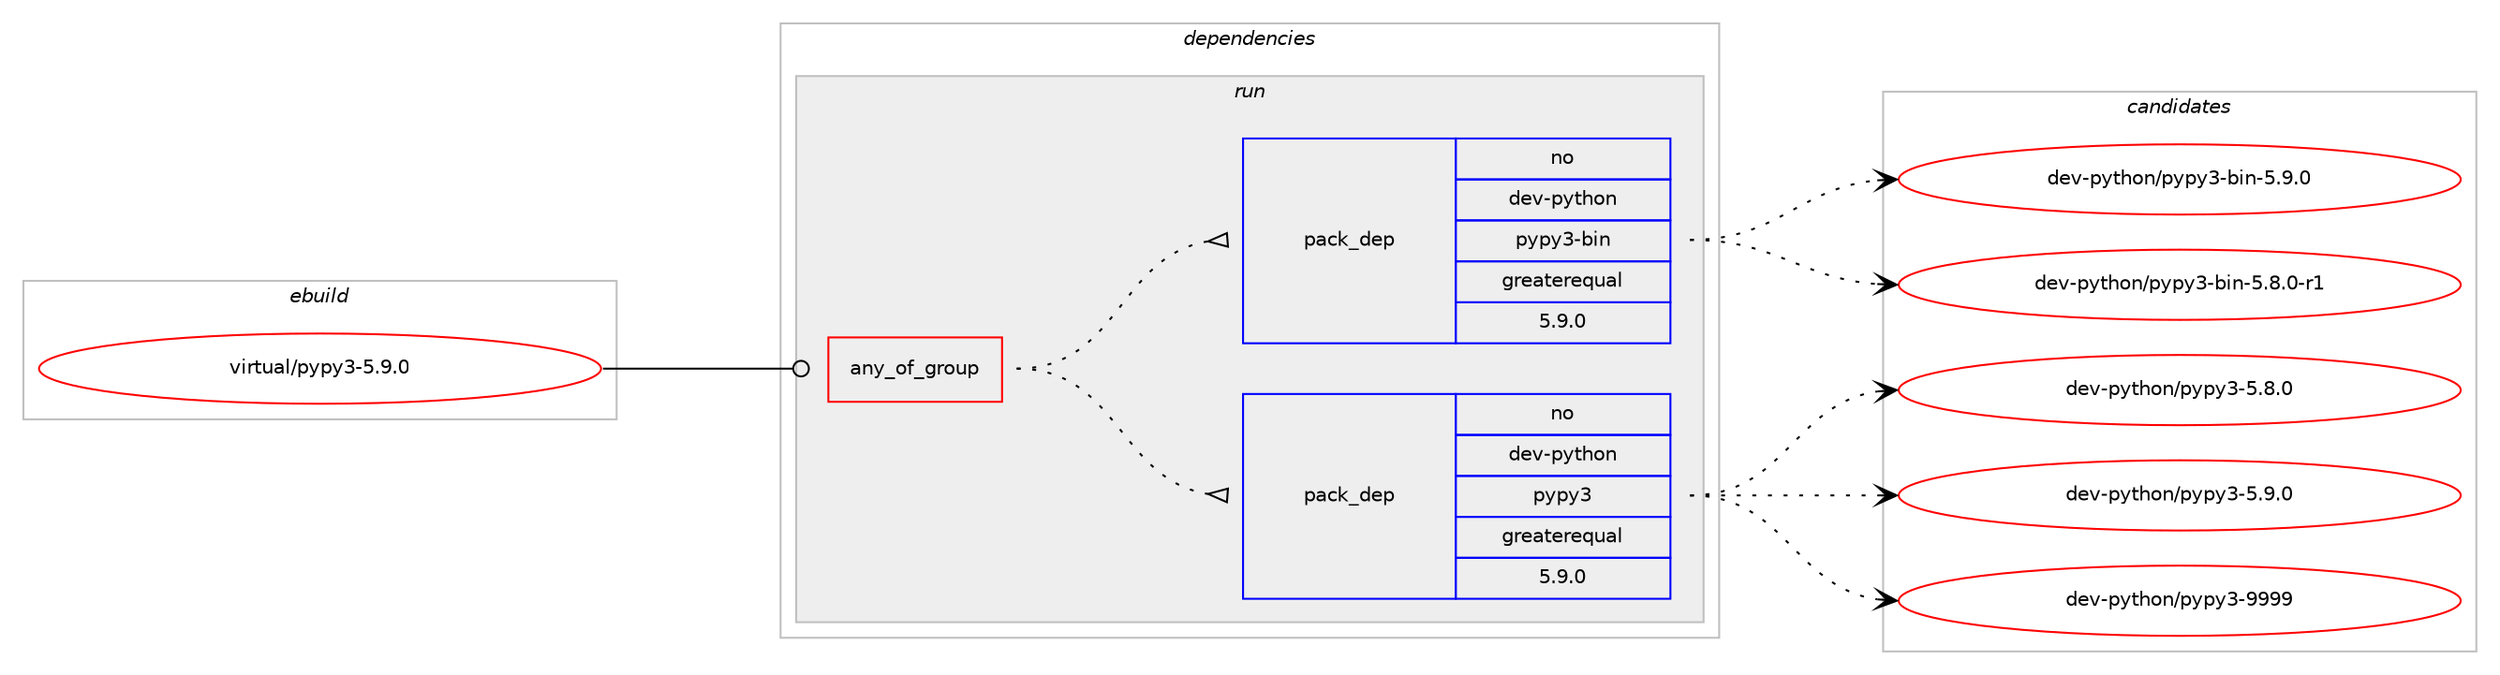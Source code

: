 digraph prolog {

# *************
# Graph options
# *************

newrank=true;
concentrate=true;
compound=true;
graph [rankdir=LR,fontname=Helvetica,fontsize=10,ranksep=1.5];#, ranksep=2.5, nodesep=0.2];
edge  [arrowhead=vee];
node  [fontname=Helvetica,fontsize=10];

# **********
# The ebuild
# **********

subgraph cluster_leftcol {
color=gray;
rank=same;
label=<<i>ebuild</i>>;
id [label="virtual/pypy3-5.9.0", color=red, width=4, href="../virtual/pypy3-5.9.0.svg"];
}

# ****************
# The dependencies
# ****************

subgraph cluster_midcol {
color=gray;
label=<<i>dependencies</i>>;
subgraph cluster_compile {
fillcolor="#eeeeee";
style=filled;
label=<<i>compile</i>>;
}
subgraph cluster_compileandrun {
fillcolor="#eeeeee";
style=filled;
label=<<i>compile and run</i>>;
}
subgraph cluster_run {
fillcolor="#eeeeee";
style=filled;
label=<<i>run</i>>;
subgraph any8766 {
dependency498904 [label=<<TABLE BORDER="0" CELLBORDER="1" CELLSPACING="0" CELLPADDING="4"><TR><TD CELLPADDING="10">any_of_group</TD></TR></TABLE>>, shape=none, color=red];subgraph pack370898 {
dependency498905 [label=<<TABLE BORDER="0" CELLBORDER="1" CELLSPACING="0" CELLPADDING="4" WIDTH="220"><TR><TD ROWSPAN="6" CELLPADDING="30">pack_dep</TD></TR><TR><TD WIDTH="110">no</TD></TR><TR><TD>dev-python</TD></TR><TR><TD>pypy3</TD></TR><TR><TD>greaterequal</TD></TR><TR><TD>5.9.0</TD></TR></TABLE>>, shape=none, color=blue];
}
dependency498904:e -> dependency498905:w [weight=20,style="dotted",arrowhead="oinv"];
subgraph pack370899 {
dependency498906 [label=<<TABLE BORDER="0" CELLBORDER="1" CELLSPACING="0" CELLPADDING="4" WIDTH="220"><TR><TD ROWSPAN="6" CELLPADDING="30">pack_dep</TD></TR><TR><TD WIDTH="110">no</TD></TR><TR><TD>dev-python</TD></TR><TR><TD>pypy3-bin</TD></TR><TR><TD>greaterequal</TD></TR><TR><TD>5.9.0</TD></TR></TABLE>>, shape=none, color=blue];
}
dependency498904:e -> dependency498906:w [weight=20,style="dotted",arrowhead="oinv"];
}
id:e -> dependency498904:w [weight=20,style="solid",arrowhead="odot"];
}
}

# **************
# The candidates
# **************

subgraph cluster_choices {
rank=same;
color=gray;
label=<<i>candidates</i>>;

subgraph choice370898 {
color=black;
nodesep=1;
choice100101118451121211161041111104711212111212151455346564648 [label="dev-python/pypy3-5.8.0", color=red, width=4,href="../dev-python/pypy3-5.8.0.svg"];
choice100101118451121211161041111104711212111212151455346574648 [label="dev-python/pypy3-5.9.0", color=red, width=4,href="../dev-python/pypy3-5.9.0.svg"];
choice1001011184511212111610411111047112121112121514557575757 [label="dev-python/pypy3-9999", color=red, width=4,href="../dev-python/pypy3-9999.svg"];
dependency498905:e -> choice100101118451121211161041111104711212111212151455346564648:w [style=dotted,weight="100"];
dependency498905:e -> choice100101118451121211161041111104711212111212151455346574648:w [style=dotted,weight="100"];
dependency498905:e -> choice1001011184511212111610411111047112121112121514557575757:w [style=dotted,weight="100"];
}
subgraph choice370899 {
color=black;
nodesep=1;
choice10010111845112121116104111110471121211121215145981051104553465646484511449 [label="dev-python/pypy3-bin-5.8.0-r1", color=red, width=4,href="../dev-python/pypy3-bin-5.8.0-r1.svg"];
choice1001011184511212111610411111047112121112121514598105110455346574648 [label="dev-python/pypy3-bin-5.9.0", color=red, width=4,href="../dev-python/pypy3-bin-5.9.0.svg"];
dependency498906:e -> choice10010111845112121116104111110471121211121215145981051104553465646484511449:w [style=dotted,weight="100"];
dependency498906:e -> choice1001011184511212111610411111047112121112121514598105110455346574648:w [style=dotted,weight="100"];
}
}

}
